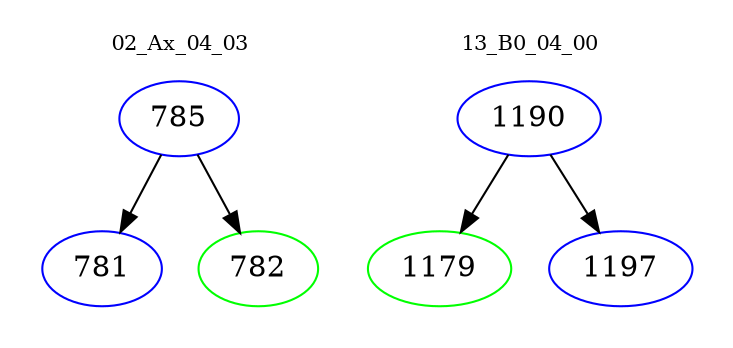 digraph{
subgraph cluster_0 {
color = white
label = "02_Ax_04_03";
fontsize=10;
T0_785 [label="785", color="blue"]
T0_785 -> T0_781 [color="black"]
T0_781 [label="781", color="blue"]
T0_785 -> T0_782 [color="black"]
T0_782 [label="782", color="green"]
}
subgraph cluster_1 {
color = white
label = "13_B0_04_00";
fontsize=10;
T1_1190 [label="1190", color="blue"]
T1_1190 -> T1_1179 [color="black"]
T1_1179 [label="1179", color="green"]
T1_1190 -> T1_1197 [color="black"]
T1_1197 [label="1197", color="blue"]
}
}
